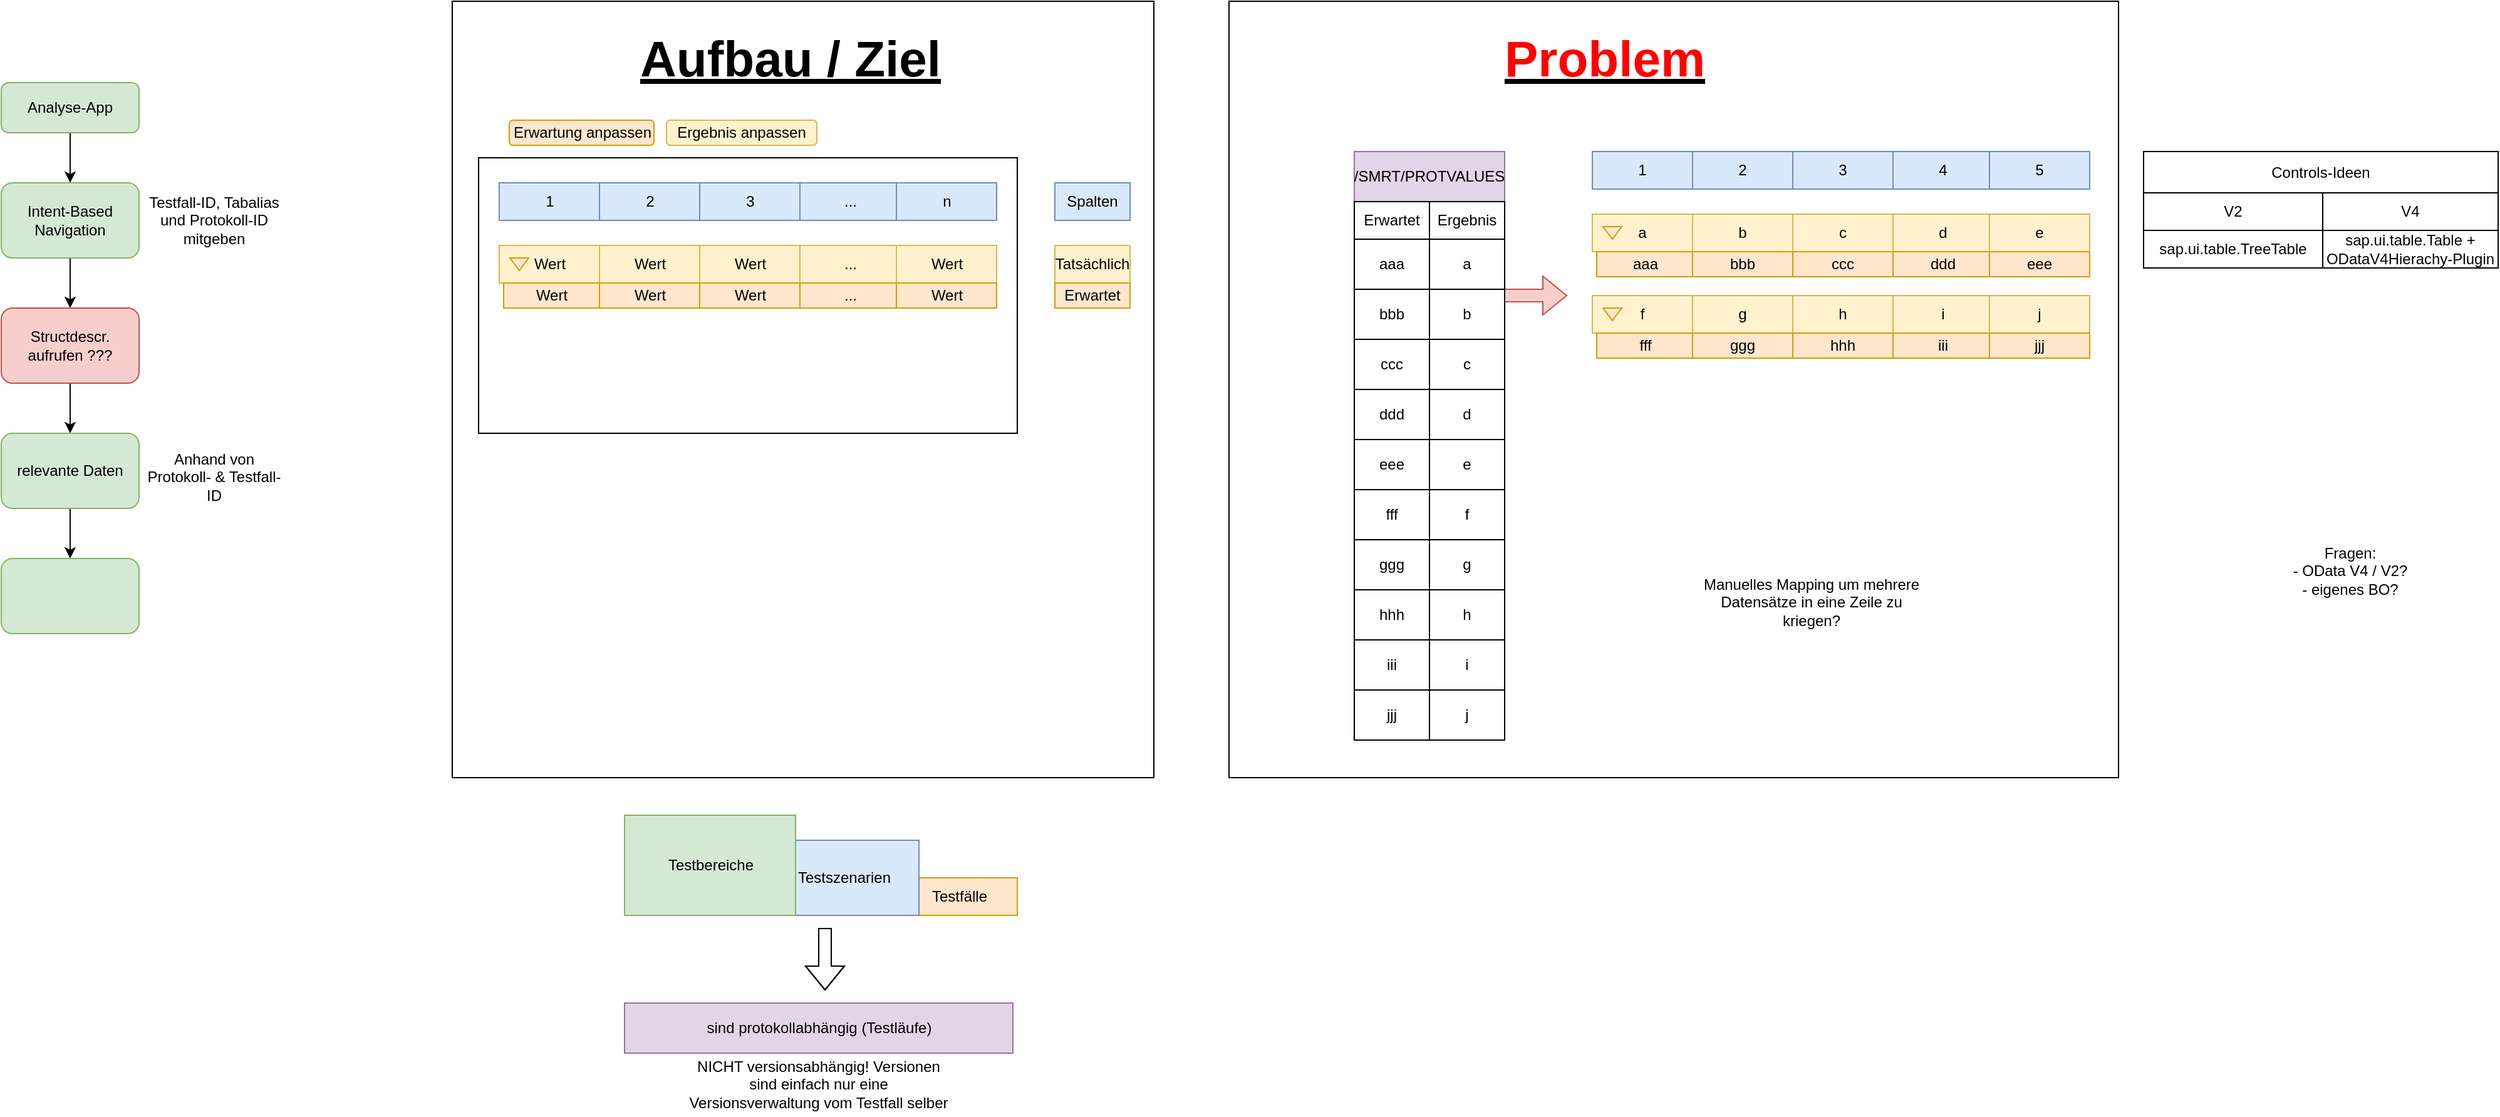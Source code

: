 <mxfile version="28.2.7">
  <diagram name="Seite-1" id="lBMEEyc_BJLMuaJKhjvF">
    <mxGraphModel dx="1783" dy="936" grid="1" gridSize="10" guides="1" tooltips="1" connect="1" arrows="1" fold="1" page="1" pageScale="1" pageWidth="827" pageHeight="1169" math="0" shadow="0">
      <root>
        <mxCell id="0" />
        <mxCell id="1" parent="0" />
        <mxCell id="tQHxq5KzASbdz7qVQXqO-63" value="" style="rounded=0;whiteSpace=wrap;html=1;" parent="1" vertex="1">
          <mxGeometry x="1320" y="80" width="710" height="620" as="geometry" />
        </mxCell>
        <mxCell id="tQHxq5KzASbdz7qVQXqO-61" value="" style="rounded=0;whiteSpace=wrap;html=1;" parent="1" vertex="1">
          <mxGeometry x="700" y="80" width="560" height="620" as="geometry" />
        </mxCell>
        <mxCell id="nAWwZKMb3a22kS9MdofH-3" style="edgeStyle=orthogonalEdgeStyle;rounded=0;orthogonalLoop=1;jettySize=auto;html=1;" parent="1" source="nAWwZKMb3a22kS9MdofH-1" target="nAWwZKMb3a22kS9MdofH-2" edge="1">
          <mxGeometry relative="1" as="geometry" />
        </mxCell>
        <mxCell id="nAWwZKMb3a22kS9MdofH-1" value="Analyse-App" style="rounded=1;whiteSpace=wrap;html=1;fillColor=#d5e8d4;strokeColor=#82b366;" parent="1" vertex="1">
          <mxGeometry x="340" y="145" width="110" height="40" as="geometry" />
        </mxCell>
        <mxCell id="nAWwZKMb3a22kS9MdofH-5" style="edgeStyle=orthogonalEdgeStyle;rounded=0;orthogonalLoop=1;jettySize=auto;html=1;" parent="1" source="nAWwZKMb3a22kS9MdofH-2" target="nAWwZKMb3a22kS9MdofH-4" edge="1">
          <mxGeometry relative="1" as="geometry" />
        </mxCell>
        <mxCell id="nAWwZKMb3a22kS9MdofH-2" value="Intent-Based Navigation" style="rounded=1;whiteSpace=wrap;html=1;fillColor=#d5e8d4;strokeColor=#82b366;" parent="1" vertex="1">
          <mxGeometry x="340" y="225" width="110" height="60" as="geometry" />
        </mxCell>
        <mxCell id="nAWwZKMb3a22kS9MdofH-7" style="edgeStyle=orthogonalEdgeStyle;rounded=0;orthogonalLoop=1;jettySize=auto;html=1;" parent="1" source="nAWwZKMb3a22kS9MdofH-4" target="nAWwZKMb3a22kS9MdofH-6" edge="1">
          <mxGeometry relative="1" as="geometry" />
        </mxCell>
        <mxCell id="nAWwZKMb3a22kS9MdofH-4" value="Structdescr. aufrufen ???" style="rounded=1;whiteSpace=wrap;html=1;fillColor=#f8cecc;strokeColor=#b85450;" parent="1" vertex="1">
          <mxGeometry x="340" y="325" width="110" height="60" as="geometry" />
        </mxCell>
        <mxCell id="tQHxq5KzASbdz7qVQXqO-56" style="edgeStyle=orthogonalEdgeStyle;rounded=0;orthogonalLoop=1;jettySize=auto;html=1;" parent="1" source="nAWwZKMb3a22kS9MdofH-6" target="tQHxq5KzASbdz7qVQXqO-55" edge="1">
          <mxGeometry relative="1" as="geometry" />
        </mxCell>
        <mxCell id="nAWwZKMb3a22kS9MdofH-6" value="relevante Daten" style="rounded=1;whiteSpace=wrap;html=1;fillColor=#d5e8d4;strokeColor=#82b366;" parent="1" vertex="1">
          <mxGeometry x="340" y="425" width="110" height="60" as="geometry" />
        </mxCell>
        <mxCell id="nAWwZKMb3a22kS9MdofH-8" value="" style="rounded=0;whiteSpace=wrap;html=1;" parent="1" vertex="1">
          <mxGeometry x="721" y="205" width="430" height="220" as="geometry" />
        </mxCell>
        <mxCell id="nAWwZKMb3a22kS9MdofH-9" value="1" style="rounded=0;whiteSpace=wrap;html=1;fillColor=#dae8fc;strokeColor=#6c8ebf;" parent="1" vertex="1">
          <mxGeometry x="737.5" y="225" width="80" height="30" as="geometry" />
        </mxCell>
        <mxCell id="nAWwZKMb3a22kS9MdofH-10" value="2" style="rounded=0;whiteSpace=wrap;html=1;fillColor=#dae8fc;strokeColor=#6c8ebf;" parent="1" vertex="1">
          <mxGeometry x="817.5" y="225" width="80" height="30" as="geometry" />
        </mxCell>
        <mxCell id="nAWwZKMb3a22kS9MdofH-11" value="3" style="rounded=0;whiteSpace=wrap;html=1;fillColor=#dae8fc;strokeColor=#6c8ebf;" parent="1" vertex="1">
          <mxGeometry x="897.5" y="225" width="80" height="30" as="geometry" />
        </mxCell>
        <mxCell id="nAWwZKMb3a22kS9MdofH-12" value="..." style="rounded=0;whiteSpace=wrap;html=1;fillColor=#dae8fc;strokeColor=#6c8ebf;" parent="1" vertex="1">
          <mxGeometry x="977.5" y="225" width="80" height="30" as="geometry" />
        </mxCell>
        <mxCell id="nAWwZKMb3a22kS9MdofH-13" value="n" style="rounded=0;whiteSpace=wrap;html=1;fillColor=#dae8fc;strokeColor=#6c8ebf;" parent="1" vertex="1">
          <mxGeometry x="1054.5" y="225" width="80" height="30" as="geometry" />
        </mxCell>
        <mxCell id="nAWwZKMb3a22kS9MdofH-14" value="Spalten" style="text;html=1;whiteSpace=wrap;strokeColor=#6c8ebf;fillColor=#dae8fc;align=center;verticalAlign=middle;rounded=0;" parent="1" vertex="1">
          <mxGeometry x="1181" y="225" width="60" height="30" as="geometry" />
        </mxCell>
        <mxCell id="nAWwZKMb3a22kS9MdofH-16" value="Wert" style="rounded=0;whiteSpace=wrap;html=1;fillColor=#fff2cc;strokeColor=#d6b656;" parent="1" vertex="1">
          <mxGeometry x="737.5" y="275" width="80" height="30" as="geometry" />
        </mxCell>
        <mxCell id="nAWwZKMb3a22kS9MdofH-17" value="Wert" style="rounded=0;whiteSpace=wrap;html=1;fillColor=#fff2cc;strokeColor=#d6b656;" parent="1" vertex="1">
          <mxGeometry x="817.5" y="275" width="80" height="30" as="geometry" />
        </mxCell>
        <mxCell id="nAWwZKMb3a22kS9MdofH-18" value="Wert" style="rounded=0;whiteSpace=wrap;html=1;fillColor=#fff2cc;strokeColor=#d6b656;" parent="1" vertex="1">
          <mxGeometry x="897.5" y="275" width="80" height="30" as="geometry" />
        </mxCell>
        <mxCell id="nAWwZKMb3a22kS9MdofH-21" value="..." style="rounded=0;whiteSpace=wrap;html=1;fillColor=#fff2cc;strokeColor=#d6b656;" parent="1" vertex="1">
          <mxGeometry x="977.5" y="275" width="80" height="30" as="geometry" />
        </mxCell>
        <mxCell id="nAWwZKMb3a22kS9MdofH-22" value="Wert" style="rounded=0;whiteSpace=wrap;html=1;fillColor=#fff2cc;strokeColor=#d6b656;" parent="1" vertex="1">
          <mxGeometry x="1054.5" y="275" width="80" height="30" as="geometry" />
        </mxCell>
        <mxCell id="nAWwZKMb3a22kS9MdofH-24" value="Wert" style="rounded=0;whiteSpace=wrap;html=1;fillColor=#ffe6cc;strokeColor=#d79b00;" parent="1" vertex="1">
          <mxGeometry x="741" y="305" width="76.5" height="20" as="geometry" />
        </mxCell>
        <mxCell id="nAWwZKMb3a22kS9MdofH-25" value="Wert" style="rounded=0;whiteSpace=wrap;html=1;fillColor=#ffe6cc;strokeColor=#d79b00;" parent="1" vertex="1">
          <mxGeometry x="817.5" y="305" width="80" height="20" as="geometry" />
        </mxCell>
        <mxCell id="nAWwZKMb3a22kS9MdofH-26" value="Wert" style="rounded=0;whiteSpace=wrap;html=1;fillColor=#ffe6cc;strokeColor=#d79b00;" parent="1" vertex="1">
          <mxGeometry x="897.5" y="305" width="80" height="20" as="geometry" />
        </mxCell>
        <mxCell id="nAWwZKMb3a22kS9MdofH-27" value="..." style="rounded=0;whiteSpace=wrap;html=1;fillColor=#ffe6cc;strokeColor=#d79b00;" parent="1" vertex="1">
          <mxGeometry x="977.5" y="305" width="80" height="20" as="geometry" />
        </mxCell>
        <mxCell id="nAWwZKMb3a22kS9MdofH-28" value="Wert" style="rounded=0;whiteSpace=wrap;html=1;fillColor=#ffe6cc;strokeColor=#d79b00;" parent="1" vertex="1">
          <mxGeometry x="1054.5" y="305" width="80" height="20" as="geometry" />
        </mxCell>
        <mxCell id="nAWwZKMb3a22kS9MdofH-29" value="" style="triangle;whiteSpace=wrap;html=1;rotation=90;fillColor=#ffe6cc;strokeColor=#d79b00;" parent="1" vertex="1">
          <mxGeometry x="748.5" y="282.5" width="10" height="15" as="geometry" />
        </mxCell>
        <mxCell id="nAWwZKMb3a22kS9MdofH-30" value="Tatsächlich" style="rounded=0;whiteSpace=wrap;html=1;fillColor=#fff2cc;strokeColor=#d6b656;" parent="1" vertex="1">
          <mxGeometry x="1181" y="275" width="60" height="30" as="geometry" />
        </mxCell>
        <mxCell id="nAWwZKMb3a22kS9MdofH-31" value="Erwartet" style="rounded=0;whiteSpace=wrap;html=1;fillColor=#ffe6cc;strokeColor=#d79b00;" parent="1" vertex="1">
          <mxGeometry x="1181" y="305" width="60" height="20" as="geometry" />
        </mxCell>
        <mxCell id="Tf0pKiQDm-MoqfeCtS7O-1" value="Erwartung anpassen" style="rounded=1;whiteSpace=wrap;html=1;fillColor=#ffe6cc;strokeColor=#d79b00;" parent="1" vertex="1">
          <mxGeometry x="745.5" y="175" width="115.5" height="20" as="geometry" />
        </mxCell>
        <mxCell id="Tf0pKiQDm-MoqfeCtS7O-2" value="Ergebnis anpassen" style="rounded=1;whiteSpace=wrap;html=1;fillColor=#fff2cc;strokeColor=#d6b656;" parent="1" vertex="1">
          <mxGeometry x="871" y="175" width="120" height="20" as="geometry" />
        </mxCell>
        <mxCell id="tQHxq5KzASbdz7qVQXqO-1" value="Testfälle" style="rounded=0;whiteSpace=wrap;html=1;fillColor=#ffe6cc;strokeColor=#d79b00;" parent="1" vertex="1">
          <mxGeometry x="1057.5" y="780" width="93.5" height="30" as="geometry" />
        </mxCell>
        <mxCell id="tQHxq5KzASbdz7qVQXqO-2" value="Testszenarien" style="rounded=0;whiteSpace=wrap;html=1;fillColor=#dae8fc;strokeColor=#6c8ebf;" parent="1" vertex="1">
          <mxGeometry x="952.5" y="750" width="120" height="60" as="geometry" />
        </mxCell>
        <mxCell id="tQHxq5KzASbdz7qVQXqO-3" value="Testbereiche" style="rounded=0;whiteSpace=wrap;html=1;labelPosition=center;verticalLabelPosition=middle;align=center;verticalAlign=middle;fillColor=#d5e8d4;strokeColor=#82b366;" parent="1" vertex="1">
          <mxGeometry x="837.5" y="730" width="136.5" height="80" as="geometry" />
        </mxCell>
        <mxCell id="tQHxq5KzASbdz7qVQXqO-4" value="sind protokollabhängig (Testläufe)" style="rounded=0;whiteSpace=wrap;html=1;fillColor=#e1d5e7;strokeColor=#9673a6;" parent="1" vertex="1">
          <mxGeometry x="837.5" y="880" width="310" height="40" as="geometry" />
        </mxCell>
        <mxCell id="tQHxq5KzASbdz7qVQXqO-6" value="" style="shape=flexArrow;endArrow=classic;html=1;rounded=0;" parent="1" edge="1">
          <mxGeometry width="50" height="50" relative="1" as="geometry">
            <mxPoint x="997.5" y="820" as="sourcePoint" />
            <mxPoint x="997.5" y="870" as="targetPoint" />
            <Array as="points">
              <mxPoint x="997.5" y="840" />
            </Array>
          </mxGeometry>
        </mxCell>
        <mxCell id="tQHxq5KzASbdz7qVQXqO-7" value="Testfall-ID, Tabalias und Protokoll-ID mitgeben" style="text;html=1;whiteSpace=wrap;strokeColor=none;fillColor=none;align=center;verticalAlign=middle;rounded=0;" parent="1" vertex="1">
          <mxGeometry x="450" y="235" width="120" height="40" as="geometry" />
        </mxCell>
        <mxCell id="tQHxq5KzASbdz7qVQXqO-13" value="aaa" style="rounded=0;whiteSpace=wrap;html=1;" parent="1" vertex="1">
          <mxGeometry x="1420" y="270" width="60" height="40" as="geometry" />
        </mxCell>
        <mxCell id="tQHxq5KzASbdz7qVQXqO-23" value="/SMRT/PROTVALUES" style="rounded=0;whiteSpace=wrap;html=1;fillColor=#e1d5e7;strokeColor=#9673a6;" parent="1" vertex="1">
          <mxGeometry x="1420" y="200" width="120" height="40" as="geometry" />
        </mxCell>
        <mxCell id="tQHxq5KzASbdz7qVQXqO-24" value="1" style="rounded=0;whiteSpace=wrap;html=1;fillColor=#dae8fc;strokeColor=#6c8ebf;" parent="1" vertex="1">
          <mxGeometry x="1610" y="200" width="80" height="30" as="geometry" />
        </mxCell>
        <mxCell id="tQHxq5KzASbdz7qVQXqO-25" value="2" style="rounded=0;whiteSpace=wrap;html=1;fillColor=#dae8fc;strokeColor=#6c8ebf;" parent="1" vertex="1">
          <mxGeometry x="1690" y="200" width="80" height="30" as="geometry" />
        </mxCell>
        <mxCell id="tQHxq5KzASbdz7qVQXqO-26" value="3" style="rounded=0;whiteSpace=wrap;html=1;fillColor=#dae8fc;strokeColor=#6c8ebf;" parent="1" vertex="1">
          <mxGeometry x="1770" y="200" width="80" height="30" as="geometry" />
        </mxCell>
        <mxCell id="tQHxq5KzASbdz7qVQXqO-27" value="4" style="rounded=0;whiteSpace=wrap;html=1;fillColor=#dae8fc;strokeColor=#6c8ebf;" parent="1" vertex="1">
          <mxGeometry x="1850" y="200" width="80" height="30" as="geometry" />
        </mxCell>
        <mxCell id="tQHxq5KzASbdz7qVQXqO-28" value="5" style="rounded=0;whiteSpace=wrap;html=1;fillColor=#dae8fc;strokeColor=#6c8ebf;" parent="1" vertex="1">
          <mxGeometry x="1927" y="200" width="80" height="30" as="geometry" />
        </mxCell>
        <mxCell id="tQHxq5KzASbdz7qVQXqO-29" value="a" style="rounded=0;whiteSpace=wrap;html=1;fillColor=#fff2cc;strokeColor=#d6b656;" parent="1" vertex="1">
          <mxGeometry x="1610" y="250" width="80" height="30" as="geometry" />
        </mxCell>
        <mxCell id="tQHxq5KzASbdz7qVQXqO-30" value="b" style="rounded=0;whiteSpace=wrap;html=1;fillColor=#fff2cc;strokeColor=#d6b656;" parent="1" vertex="1">
          <mxGeometry x="1690" y="250" width="80" height="30" as="geometry" />
        </mxCell>
        <mxCell id="tQHxq5KzASbdz7qVQXqO-31" value="c" style="rounded=0;whiteSpace=wrap;html=1;fillColor=#fff2cc;strokeColor=#d6b656;" parent="1" vertex="1">
          <mxGeometry x="1770" y="250" width="80" height="30" as="geometry" />
        </mxCell>
        <mxCell id="tQHxq5KzASbdz7qVQXqO-32" value="d" style="rounded=0;whiteSpace=wrap;html=1;fillColor=#fff2cc;strokeColor=#d6b656;" parent="1" vertex="1">
          <mxGeometry x="1850" y="250" width="80" height="30" as="geometry" />
        </mxCell>
        <mxCell id="tQHxq5KzASbdz7qVQXqO-33" value="e" style="rounded=0;whiteSpace=wrap;html=1;fillColor=#fff2cc;strokeColor=#d6b656;" parent="1" vertex="1">
          <mxGeometry x="1927" y="250" width="80" height="30" as="geometry" />
        </mxCell>
        <mxCell id="tQHxq5KzASbdz7qVQXqO-34" value="aaa" style="rounded=0;whiteSpace=wrap;html=1;fillColor=#ffe6cc;strokeColor=#d79b00;" parent="1" vertex="1">
          <mxGeometry x="1613.5" y="280" width="76.5" height="20" as="geometry" />
        </mxCell>
        <mxCell id="tQHxq5KzASbdz7qVQXqO-35" value="bbb" style="rounded=0;whiteSpace=wrap;html=1;fillColor=#ffe6cc;strokeColor=#d79b00;" parent="1" vertex="1">
          <mxGeometry x="1690" y="280" width="80" height="20" as="geometry" />
        </mxCell>
        <mxCell id="tQHxq5KzASbdz7qVQXqO-36" value="ccc" style="rounded=0;whiteSpace=wrap;html=1;fillColor=#ffe6cc;strokeColor=#d79b00;" parent="1" vertex="1">
          <mxGeometry x="1770" y="280" width="80" height="20" as="geometry" />
        </mxCell>
        <mxCell id="tQHxq5KzASbdz7qVQXqO-37" value="ddd" style="rounded=0;whiteSpace=wrap;html=1;fillColor=#ffe6cc;strokeColor=#d79b00;" parent="1" vertex="1">
          <mxGeometry x="1850" y="280" width="80" height="20" as="geometry" />
        </mxCell>
        <mxCell id="tQHxq5KzASbdz7qVQXqO-38" value="eee" style="rounded=0;whiteSpace=wrap;html=1;fillColor=#ffe6cc;strokeColor=#d79b00;" parent="1" vertex="1">
          <mxGeometry x="1927" y="280" width="80" height="20" as="geometry" />
        </mxCell>
        <mxCell id="tQHxq5KzASbdz7qVQXqO-39" value="" style="triangle;whiteSpace=wrap;html=1;rotation=90;fillColor=#ffe6cc;strokeColor=#d79b00;" parent="1" vertex="1">
          <mxGeometry x="1621" y="257.5" width="10" height="15" as="geometry" />
        </mxCell>
        <mxCell id="tQHxq5KzASbdz7qVQXqO-40" value="f" style="rounded=0;whiteSpace=wrap;html=1;fillColor=#fff2cc;strokeColor=#d6b656;" parent="1" vertex="1">
          <mxGeometry x="1610" y="315" width="80" height="30" as="geometry" />
        </mxCell>
        <mxCell id="tQHxq5KzASbdz7qVQXqO-41" value="g" style="rounded=0;whiteSpace=wrap;html=1;fillColor=#fff2cc;strokeColor=#d6b656;" parent="1" vertex="1">
          <mxGeometry x="1690" y="315" width="80" height="30" as="geometry" />
        </mxCell>
        <mxCell id="tQHxq5KzASbdz7qVQXqO-42" value="h" style="rounded=0;whiteSpace=wrap;html=1;fillColor=#fff2cc;strokeColor=#d6b656;" parent="1" vertex="1">
          <mxGeometry x="1770" y="315" width="80" height="30" as="geometry" />
        </mxCell>
        <mxCell id="tQHxq5KzASbdz7qVQXqO-43" value="i" style="rounded=0;whiteSpace=wrap;html=1;fillColor=#fff2cc;strokeColor=#d6b656;" parent="1" vertex="1">
          <mxGeometry x="1850" y="315" width="80" height="30" as="geometry" />
        </mxCell>
        <mxCell id="tQHxq5KzASbdz7qVQXqO-44" value="j" style="rounded=0;whiteSpace=wrap;html=1;fillColor=#fff2cc;strokeColor=#d6b656;" parent="1" vertex="1">
          <mxGeometry x="1927" y="315" width="80" height="30" as="geometry" />
        </mxCell>
        <mxCell id="tQHxq5KzASbdz7qVQXqO-45" value="fff" style="rounded=0;whiteSpace=wrap;html=1;fillColor=#ffe6cc;strokeColor=#d79b00;" parent="1" vertex="1">
          <mxGeometry x="1613.5" y="345" width="76.5" height="20" as="geometry" />
        </mxCell>
        <mxCell id="tQHxq5KzASbdz7qVQXqO-46" value="ggg" style="rounded=0;whiteSpace=wrap;html=1;fillColor=#ffe6cc;strokeColor=#d79b00;" parent="1" vertex="1">
          <mxGeometry x="1690" y="345" width="80" height="20" as="geometry" />
        </mxCell>
        <mxCell id="tQHxq5KzASbdz7qVQXqO-47" value="hhh" style="rounded=0;whiteSpace=wrap;html=1;fillColor=#ffe6cc;strokeColor=#d79b00;" parent="1" vertex="1">
          <mxGeometry x="1770" y="345" width="80" height="20" as="geometry" />
        </mxCell>
        <mxCell id="tQHxq5KzASbdz7qVQXqO-48" value="iii" style="rounded=0;whiteSpace=wrap;html=1;fillColor=#ffe6cc;strokeColor=#d79b00;" parent="1" vertex="1">
          <mxGeometry x="1850" y="345" width="80" height="20" as="geometry" />
        </mxCell>
        <mxCell id="tQHxq5KzASbdz7qVQXqO-49" value="jjj" style="rounded=0;whiteSpace=wrap;html=1;fillColor=#ffe6cc;strokeColor=#d79b00;" parent="1" vertex="1">
          <mxGeometry x="1927" y="345" width="80" height="20" as="geometry" />
        </mxCell>
        <mxCell id="tQHxq5KzASbdz7qVQXqO-50" value="" style="triangle;whiteSpace=wrap;html=1;rotation=90;fillColor=#ffe6cc;strokeColor=#d79b00;" parent="1" vertex="1">
          <mxGeometry x="1621" y="322.5" width="10" height="15" as="geometry" />
        </mxCell>
        <mxCell id="tQHxq5KzASbdz7qVQXqO-51" value="" style="shape=flexArrow;endArrow=classic;html=1;rounded=0;fillColor=#f8cecc;strokeColor=#b85450;" parent="1" edge="1">
          <mxGeometry width="50" height="50" relative="1" as="geometry">
            <mxPoint x="1530" y="315" as="sourcePoint" />
            <mxPoint x="1590" y="315" as="targetPoint" />
          </mxGeometry>
        </mxCell>
        <mxCell id="tQHxq5KzASbdz7qVQXqO-53" value="&lt;b&gt;&lt;u&gt;Aufbau / Ziel&lt;/u&gt;&lt;/b&gt;" style="text;html=1;whiteSpace=wrap;strokeColor=none;fillColor=none;align=center;verticalAlign=middle;rounded=0;fontSize=40;" parent="1" vertex="1">
          <mxGeometry x="840" y="90" width="260" height="70" as="geometry" />
        </mxCell>
        <mxCell id="tQHxq5KzASbdz7qVQXqO-54" value="Anhand von Protokoll- &amp;amp; Testfall-ID" style="text;html=1;whiteSpace=wrap;strokeColor=none;fillColor=none;align=center;verticalAlign=middle;rounded=0;" parent="1" vertex="1">
          <mxGeometry x="450" y="440" width="120" height="40" as="geometry" />
        </mxCell>
        <mxCell id="tQHxq5KzASbdz7qVQXqO-55" value="" style="rounded=1;whiteSpace=wrap;html=1;fillColor=#d5e8d4;strokeColor=#82b366;" parent="1" vertex="1">
          <mxGeometry x="340" y="525" width="110" height="60" as="geometry" />
        </mxCell>
        <mxCell id="tQHxq5KzASbdz7qVQXqO-57" value="NICHT versionsabhängig! Versionen sind einfach nur eine Versionsverwaltung vom Testfall selber" style="text;html=1;whiteSpace=wrap;strokeColor=none;fillColor=none;align=center;verticalAlign=middle;rounded=0;" parent="1" vertex="1">
          <mxGeometry x="886" y="920" width="213" height="50" as="geometry" />
        </mxCell>
        <mxCell id="tQHxq5KzASbdz7qVQXqO-62" value="&lt;b&gt;&lt;u&gt;&lt;font style=&quot;color: rgb(255, 0, 0);&quot;&gt;Problem&lt;/font&gt;&lt;/u&gt;&lt;/b&gt;" style="text;html=1;whiteSpace=wrap;strokeColor=none;fillColor=none;align=center;verticalAlign=middle;rounded=0;fontSize=40;" parent="1" vertex="1">
          <mxGeometry x="1490" y="90" width="260" height="70" as="geometry" />
        </mxCell>
        <mxCell id="dm4QpjcQpoRG3GsXEh8C-5" value="a" style="rounded=0;whiteSpace=wrap;html=1;" vertex="1" parent="1">
          <mxGeometry x="1480" y="270" width="60" height="40" as="geometry" />
        </mxCell>
        <mxCell id="dm4QpjcQpoRG3GsXEh8C-6" value="bbb" style="rounded=0;whiteSpace=wrap;html=1;" vertex="1" parent="1">
          <mxGeometry x="1420" y="310" width="60" height="40" as="geometry" />
        </mxCell>
        <mxCell id="dm4QpjcQpoRG3GsXEh8C-7" value="b" style="rounded=0;whiteSpace=wrap;html=1;" vertex="1" parent="1">
          <mxGeometry x="1480" y="310" width="60" height="40" as="geometry" />
        </mxCell>
        <mxCell id="dm4QpjcQpoRG3GsXEh8C-8" value="ccc" style="rounded=0;whiteSpace=wrap;html=1;" vertex="1" parent="1">
          <mxGeometry x="1420" y="350" width="60" height="40" as="geometry" />
        </mxCell>
        <mxCell id="dm4QpjcQpoRG3GsXEh8C-9" value="c" style="rounded=0;whiteSpace=wrap;html=1;" vertex="1" parent="1">
          <mxGeometry x="1480" y="350" width="60" height="40" as="geometry" />
        </mxCell>
        <mxCell id="dm4QpjcQpoRG3GsXEh8C-10" value="ddd" style="rounded=0;whiteSpace=wrap;html=1;" vertex="1" parent="1">
          <mxGeometry x="1420" y="390" width="60" height="40" as="geometry" />
        </mxCell>
        <mxCell id="dm4QpjcQpoRG3GsXEh8C-11" value="d" style="rounded=0;whiteSpace=wrap;html=1;" vertex="1" parent="1">
          <mxGeometry x="1480" y="390" width="60" height="40" as="geometry" />
        </mxCell>
        <mxCell id="dm4QpjcQpoRG3GsXEh8C-12" value="eee" style="rounded=0;whiteSpace=wrap;html=1;" vertex="1" parent="1">
          <mxGeometry x="1420" y="430" width="60" height="40" as="geometry" />
        </mxCell>
        <mxCell id="dm4QpjcQpoRG3GsXEh8C-13" value="e" style="rounded=0;whiteSpace=wrap;html=1;" vertex="1" parent="1">
          <mxGeometry x="1480" y="430" width="60" height="40" as="geometry" />
        </mxCell>
        <mxCell id="dm4QpjcQpoRG3GsXEh8C-14" value="fff" style="rounded=0;whiteSpace=wrap;html=1;" vertex="1" parent="1">
          <mxGeometry x="1420" y="470" width="60" height="40" as="geometry" />
        </mxCell>
        <mxCell id="dm4QpjcQpoRG3GsXEh8C-15" value="f" style="rounded=0;whiteSpace=wrap;html=1;" vertex="1" parent="1">
          <mxGeometry x="1480" y="470" width="60" height="40" as="geometry" />
        </mxCell>
        <mxCell id="dm4QpjcQpoRG3GsXEh8C-16" value="ggg" style="rounded=0;whiteSpace=wrap;html=1;" vertex="1" parent="1">
          <mxGeometry x="1420" y="510" width="60" height="40" as="geometry" />
        </mxCell>
        <mxCell id="dm4QpjcQpoRG3GsXEh8C-17" value="g" style="rounded=0;whiteSpace=wrap;html=1;" vertex="1" parent="1">
          <mxGeometry x="1480" y="510" width="60" height="40" as="geometry" />
        </mxCell>
        <mxCell id="dm4QpjcQpoRG3GsXEh8C-18" value="hhh" style="rounded=0;whiteSpace=wrap;html=1;" vertex="1" parent="1">
          <mxGeometry x="1420" y="550" width="60" height="40" as="geometry" />
        </mxCell>
        <mxCell id="dm4QpjcQpoRG3GsXEh8C-19" value="h" style="rounded=0;whiteSpace=wrap;html=1;" vertex="1" parent="1">
          <mxGeometry x="1480" y="550" width="60" height="40" as="geometry" />
        </mxCell>
        <mxCell id="dm4QpjcQpoRG3GsXEh8C-20" value="iii" style="rounded=0;whiteSpace=wrap;html=1;" vertex="1" parent="1">
          <mxGeometry x="1420" y="590" width="60" height="40" as="geometry" />
        </mxCell>
        <mxCell id="dm4QpjcQpoRG3GsXEh8C-21" value="i" style="rounded=0;whiteSpace=wrap;html=1;" vertex="1" parent="1">
          <mxGeometry x="1480" y="590" width="60" height="40" as="geometry" />
        </mxCell>
        <mxCell id="dm4QpjcQpoRG3GsXEh8C-22" value="jjj" style="rounded=0;whiteSpace=wrap;html=1;" vertex="1" parent="1">
          <mxGeometry x="1420" y="630" width="60" height="40" as="geometry" />
        </mxCell>
        <mxCell id="dm4QpjcQpoRG3GsXEh8C-23" value="j" style="rounded=0;whiteSpace=wrap;html=1;" vertex="1" parent="1">
          <mxGeometry x="1480" y="630" width="60" height="40" as="geometry" />
        </mxCell>
        <mxCell id="dm4QpjcQpoRG3GsXEh8C-24" value="Erwartet" style="rounded=0;whiteSpace=wrap;html=1;" vertex="1" parent="1">
          <mxGeometry x="1420" y="240" width="60" height="30" as="geometry" />
        </mxCell>
        <mxCell id="dm4QpjcQpoRG3GsXEh8C-25" value="Ergebnis" style="rounded=0;whiteSpace=wrap;html=1;" vertex="1" parent="1">
          <mxGeometry x="1480" y="240" width="60" height="30" as="geometry" />
        </mxCell>
        <mxCell id="dm4QpjcQpoRG3GsXEh8C-27" value="Controls-Ideen" style="rounded=0;whiteSpace=wrap;html=1;direction=south;" vertex="1" parent="1">
          <mxGeometry x="2050" y="200" width="283" height="33" as="geometry" />
        </mxCell>
        <mxCell id="dm4QpjcQpoRG3GsXEh8C-29" value="V2" style="rounded=0;whiteSpace=wrap;html=1;" vertex="1" parent="1">
          <mxGeometry x="2050" y="233" width="143" height="30" as="geometry" />
        </mxCell>
        <mxCell id="dm4QpjcQpoRG3GsXEh8C-30" value="V4" style="rounded=0;whiteSpace=wrap;html=1;" vertex="1" parent="1">
          <mxGeometry x="2193" y="233" width="140" height="30" as="geometry" />
        </mxCell>
        <mxCell id="dm4QpjcQpoRG3GsXEh8C-32" value="sap.ui.table.TreeTable" style="rounded=0;whiteSpace=wrap;html=1;" vertex="1" parent="1">
          <mxGeometry x="2050" y="263" width="143" height="30" as="geometry" />
        </mxCell>
        <mxCell id="dm4QpjcQpoRG3GsXEh8C-33" value="sap.ui.table.Table + ODataV4Hierachy-Plugin" style="rounded=0;whiteSpace=wrap;html=1;" vertex="1" parent="1">
          <mxGeometry x="2193" y="263" width="140" height="30" as="geometry" />
        </mxCell>
        <mxCell id="dm4QpjcQpoRG3GsXEh8C-34" value="Manuelles Mapping um mehrere Datensätze in eine Zeile zu kriegen?" style="text;html=1;whiteSpace=wrap;strokeColor=none;fillColor=none;align=center;verticalAlign=middle;rounded=0;" vertex="1" parent="1">
          <mxGeometry x="1690" y="550" width="190" height="20" as="geometry" />
        </mxCell>
        <mxCell id="dm4QpjcQpoRG3GsXEh8C-35" value="Fragen:&lt;div&gt;- OData V4 / V2?&lt;/div&gt;&lt;div&gt;- eigenes BO?&lt;/div&gt;" style="text;html=1;whiteSpace=wrap;strokeColor=none;fillColor=none;align=center;verticalAlign=middle;rounded=0;" vertex="1" parent="1">
          <mxGeometry x="2110" y="410" width="210" height="250" as="geometry" />
        </mxCell>
      </root>
    </mxGraphModel>
  </diagram>
</mxfile>
